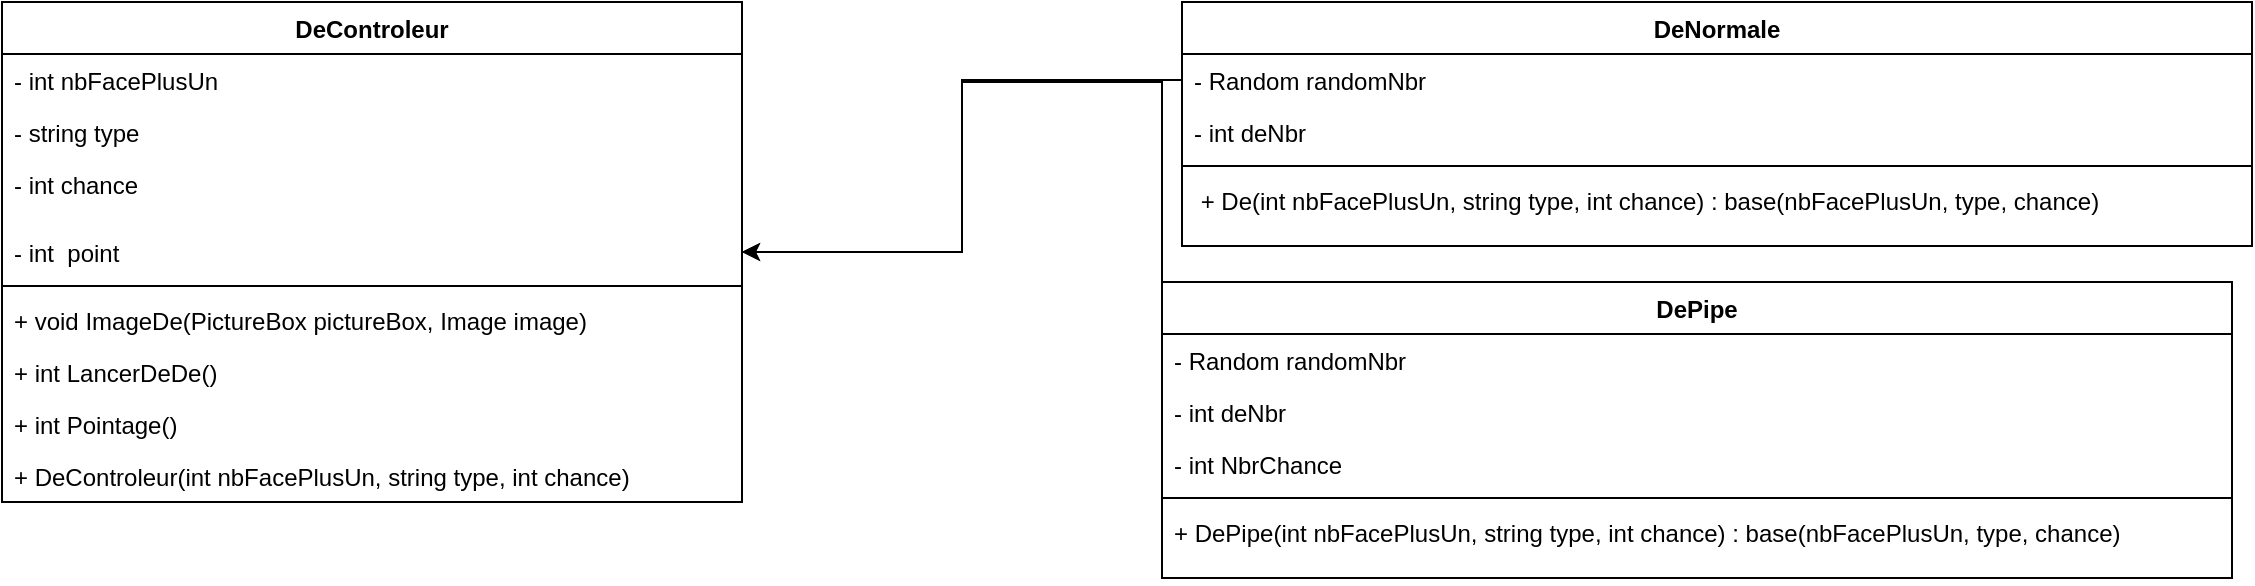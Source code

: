 <mxfile version="20.2.8" type="device"><diagram id="2o7asbTEsRWp1x6aA3pr" name="Page-1"><mxGraphModel dx="1278" dy="641" grid="1" gridSize="10" guides="1" tooltips="1" connect="1" arrows="1" fold="1" page="1" pageScale="1" pageWidth="850" pageHeight="1100" math="0" shadow="0"><root><mxCell id="0"/><mxCell id="1" parent="0"/><mxCell id="6hGPPNzbVuXDjS_HRtjV-5" value="DeControleur" style="swimlane;fontStyle=1;align=center;verticalAlign=top;childLayout=stackLayout;horizontal=1;startSize=26;horizontalStack=0;resizeParent=1;resizeParentMax=0;resizeLast=0;collapsible=1;marginBottom=0;" parent="1" vertex="1"><mxGeometry y="160" width="370" height="250" as="geometry"/></mxCell><mxCell id="6hGPPNzbVuXDjS_HRtjV-9" value="- int nbFacePlusUn" style="text;strokeColor=none;fillColor=none;align=left;verticalAlign=top;spacingLeft=4;spacingRight=4;overflow=hidden;rotatable=0;points=[[0,0.5],[1,0.5]];portConstraint=eastwest;" parent="6hGPPNzbVuXDjS_HRtjV-5" vertex="1"><mxGeometry y="26" width="370" height="26" as="geometry"/></mxCell><mxCell id="6hGPPNzbVuXDjS_HRtjV-6" value="- string type " style="text;strokeColor=none;fillColor=none;align=left;verticalAlign=top;spacingLeft=4;spacingRight=4;overflow=hidden;rotatable=0;points=[[0,0.5],[1,0.5]];portConstraint=eastwest;" parent="6hGPPNzbVuXDjS_HRtjV-5" vertex="1"><mxGeometry y="52" width="370" height="26" as="geometry"/></mxCell><mxCell id="kJ42Jv6HC0k49Ic04CKu-37" value="- int chance " style="text;strokeColor=none;fillColor=none;align=left;verticalAlign=top;spacingLeft=4;spacingRight=4;overflow=hidden;rotatable=0;points=[[0,0.5],[1,0.5]];portConstraint=eastwest;" vertex="1" parent="6hGPPNzbVuXDjS_HRtjV-5"><mxGeometry y="78" width="370" height="34" as="geometry"/></mxCell><mxCell id="kJ42Jv6HC0k49Ic04CKu-36" value="- int  point" style="text;strokeColor=none;fillColor=none;align=left;verticalAlign=top;spacingLeft=4;spacingRight=4;overflow=hidden;rotatable=0;points=[[0,0.5],[1,0.5]];portConstraint=eastwest;" vertex="1" parent="6hGPPNzbVuXDjS_HRtjV-5"><mxGeometry y="112" width="370" height="26" as="geometry"/></mxCell><mxCell id="6hGPPNzbVuXDjS_HRtjV-7" value="" style="line;strokeWidth=1;fillColor=none;align=left;verticalAlign=middle;spacingTop=-1;spacingLeft=3;spacingRight=3;rotatable=0;labelPosition=right;points=[];portConstraint=eastwest;" parent="6hGPPNzbVuXDjS_HRtjV-5" vertex="1"><mxGeometry y="138" width="370" height="8" as="geometry"/></mxCell><mxCell id="kJ42Jv6HC0k49Ic04CKu-38" value="+ void ImageDe(PictureBox pictureBox, Image image)" style="text;strokeColor=none;fillColor=none;align=left;verticalAlign=top;spacingLeft=4;spacingRight=4;overflow=hidden;rotatable=0;points=[[0,0.5],[1,0.5]];portConstraint=eastwest;" vertex="1" parent="6hGPPNzbVuXDjS_HRtjV-5"><mxGeometry y="146" width="370" height="26" as="geometry"/></mxCell><mxCell id="kJ42Jv6HC0k49Ic04CKu-39" value="+ int LancerDeDe()" style="text;strokeColor=none;fillColor=none;align=left;verticalAlign=top;spacingLeft=4;spacingRight=4;overflow=hidden;rotatable=0;points=[[0,0.5],[1,0.5]];portConstraint=eastwest;" vertex="1" parent="6hGPPNzbVuXDjS_HRtjV-5"><mxGeometry y="172" width="370" height="26" as="geometry"/></mxCell><mxCell id="kJ42Jv6HC0k49Ic04CKu-47" value="+ int Pointage()" style="text;strokeColor=none;fillColor=none;align=left;verticalAlign=top;spacingLeft=4;spacingRight=4;overflow=hidden;rotatable=0;points=[[0,0.5],[1,0.5]];portConstraint=eastwest;" vertex="1" parent="6hGPPNzbVuXDjS_HRtjV-5"><mxGeometry y="198" width="370" height="26" as="geometry"/></mxCell><mxCell id="6hGPPNzbVuXDjS_HRtjV-8" value="+ DeControleur(int nbFacePlusUn, string type, int chance)" style="text;strokeColor=none;fillColor=none;align=left;verticalAlign=top;spacingLeft=4;spacingRight=4;overflow=hidden;rotatable=0;points=[[0,0.5],[1,0.5]];portConstraint=eastwest;" parent="6hGPPNzbVuXDjS_HRtjV-5" vertex="1"><mxGeometry y="224" width="370" height="26" as="geometry"/></mxCell><mxCell id="kJ42Jv6HC0k49Ic04CKu-28" value="DeNormale" style="swimlane;fontStyle=1;align=center;verticalAlign=top;childLayout=stackLayout;horizontal=1;startSize=26;horizontalStack=0;resizeParent=1;resizeParentMax=0;resizeLast=0;collapsible=1;marginBottom=0;" vertex="1" parent="1"><mxGeometry x="590" y="160" width="535" height="122" as="geometry"/></mxCell><mxCell id="kJ42Jv6HC0k49Ic04CKu-29" value="- Random randomNbr " style="text;strokeColor=none;fillColor=none;align=left;verticalAlign=top;spacingLeft=4;spacingRight=4;overflow=hidden;rotatable=0;points=[[0,0.5],[1,0.5]];portConstraint=eastwest;" vertex="1" parent="kJ42Jv6HC0k49Ic04CKu-28"><mxGeometry y="26" width="535" height="26" as="geometry"/></mxCell><mxCell id="kJ42Jv6HC0k49Ic04CKu-40" value="- int deNbr" style="text;strokeColor=none;fillColor=none;align=left;verticalAlign=top;spacingLeft=4;spacingRight=4;overflow=hidden;rotatable=0;points=[[0,0.5],[1,0.5]];portConstraint=eastwest;" vertex="1" parent="kJ42Jv6HC0k49Ic04CKu-28"><mxGeometry y="52" width="535" height="26" as="geometry"/></mxCell><mxCell id="kJ42Jv6HC0k49Ic04CKu-30" value="" style="line;strokeWidth=1;fillColor=none;align=left;verticalAlign=middle;spacingTop=-1;spacingLeft=3;spacingRight=3;rotatable=0;labelPosition=right;points=[];portConstraint=eastwest;strokeColor=inherit;" vertex="1" parent="kJ42Jv6HC0k49Ic04CKu-28"><mxGeometry y="78" width="535" height="8" as="geometry"/></mxCell><mxCell id="kJ42Jv6HC0k49Ic04CKu-31" value=" + De(int nbFacePlusUn, string type, int chance) : base(nbFacePlusUn, type, chance)&#10;" style="text;strokeColor=none;fillColor=none;align=left;verticalAlign=top;spacingLeft=4;spacingRight=4;overflow=hidden;rotatable=0;points=[[0,0.5],[1,0.5]];portConstraint=eastwest;" vertex="1" parent="kJ42Jv6HC0k49Ic04CKu-28"><mxGeometry y="86" width="535" height="36" as="geometry"/></mxCell><mxCell id="kJ42Jv6HC0k49Ic04CKu-41" value="DePipe" style="swimlane;fontStyle=1;align=center;verticalAlign=top;childLayout=stackLayout;horizontal=1;startSize=26;horizontalStack=0;resizeParent=1;resizeParentMax=0;resizeLast=0;collapsible=1;marginBottom=0;" vertex="1" parent="1"><mxGeometry x="580" y="300" width="535" height="148" as="geometry"/></mxCell><mxCell id="kJ42Jv6HC0k49Ic04CKu-42" value="- Random randomNbr " style="text;strokeColor=none;fillColor=none;align=left;verticalAlign=top;spacingLeft=4;spacingRight=4;overflow=hidden;rotatable=0;points=[[0,0.5],[1,0.5]];portConstraint=eastwest;" vertex="1" parent="kJ42Jv6HC0k49Ic04CKu-41"><mxGeometry y="26" width="535" height="26" as="geometry"/></mxCell><mxCell id="kJ42Jv6HC0k49Ic04CKu-46" value="- int deNbr" style="text;strokeColor=none;fillColor=none;align=left;verticalAlign=top;spacingLeft=4;spacingRight=4;overflow=hidden;rotatable=0;points=[[0,0.5],[1,0.5]];portConstraint=eastwest;" vertex="1" parent="kJ42Jv6HC0k49Ic04CKu-41"><mxGeometry y="52" width="535" height="26" as="geometry"/></mxCell><mxCell id="kJ42Jv6HC0k49Ic04CKu-43" value="- int NbrChance" style="text;strokeColor=none;fillColor=none;align=left;verticalAlign=top;spacingLeft=4;spacingRight=4;overflow=hidden;rotatable=0;points=[[0,0.5],[1,0.5]];portConstraint=eastwest;" vertex="1" parent="kJ42Jv6HC0k49Ic04CKu-41"><mxGeometry y="78" width="535" height="26" as="geometry"/></mxCell><mxCell id="kJ42Jv6HC0k49Ic04CKu-44" value="" style="line;strokeWidth=1;fillColor=none;align=left;verticalAlign=middle;spacingTop=-1;spacingLeft=3;spacingRight=3;rotatable=0;labelPosition=right;points=[];portConstraint=eastwest;strokeColor=inherit;" vertex="1" parent="kJ42Jv6HC0k49Ic04CKu-41"><mxGeometry y="104" width="535" height="8" as="geometry"/></mxCell><mxCell id="kJ42Jv6HC0k49Ic04CKu-45" value="+ DePipe(int nbFacePlusUn, string type, int chance) : base(nbFacePlusUn, type, chance)" style="text;strokeColor=none;fillColor=none;align=left;verticalAlign=top;spacingLeft=4;spacingRight=4;overflow=hidden;rotatable=0;points=[[0,0.5],[1,0.5]];portConstraint=eastwest;" vertex="1" parent="kJ42Jv6HC0k49Ic04CKu-41"><mxGeometry y="112" width="535" height="36" as="geometry"/></mxCell><mxCell id="kJ42Jv6HC0k49Ic04CKu-49" style="edgeStyle=orthogonalEdgeStyle;rounded=0;orthogonalLoop=1;jettySize=auto;html=1;exitX=0;exitY=0.5;exitDx=0;exitDy=0;" edge="1" parent="1" source="kJ42Jv6HC0k49Ic04CKu-29" target="kJ42Jv6HC0k49Ic04CKu-36"><mxGeometry relative="1" as="geometry"/></mxCell><mxCell id="kJ42Jv6HC0k49Ic04CKu-50" style="edgeStyle=orthogonalEdgeStyle;rounded=0;orthogonalLoop=1;jettySize=auto;html=1;exitX=0;exitY=0.5;exitDx=0;exitDy=0;entryX=1;entryY=0.5;entryDx=0;entryDy=0;" edge="1" parent="1" source="kJ42Jv6HC0k49Ic04CKu-42" target="kJ42Jv6HC0k49Ic04CKu-36"><mxGeometry relative="1" as="geometry"><mxPoint x="470" y="290" as="targetPoint"/><Array as="points"><mxPoint x="580" y="200"/><mxPoint x="480" y="200"/><mxPoint x="480" y="285"/></Array></mxGeometry></mxCell></root></mxGraphModel></diagram></mxfile>